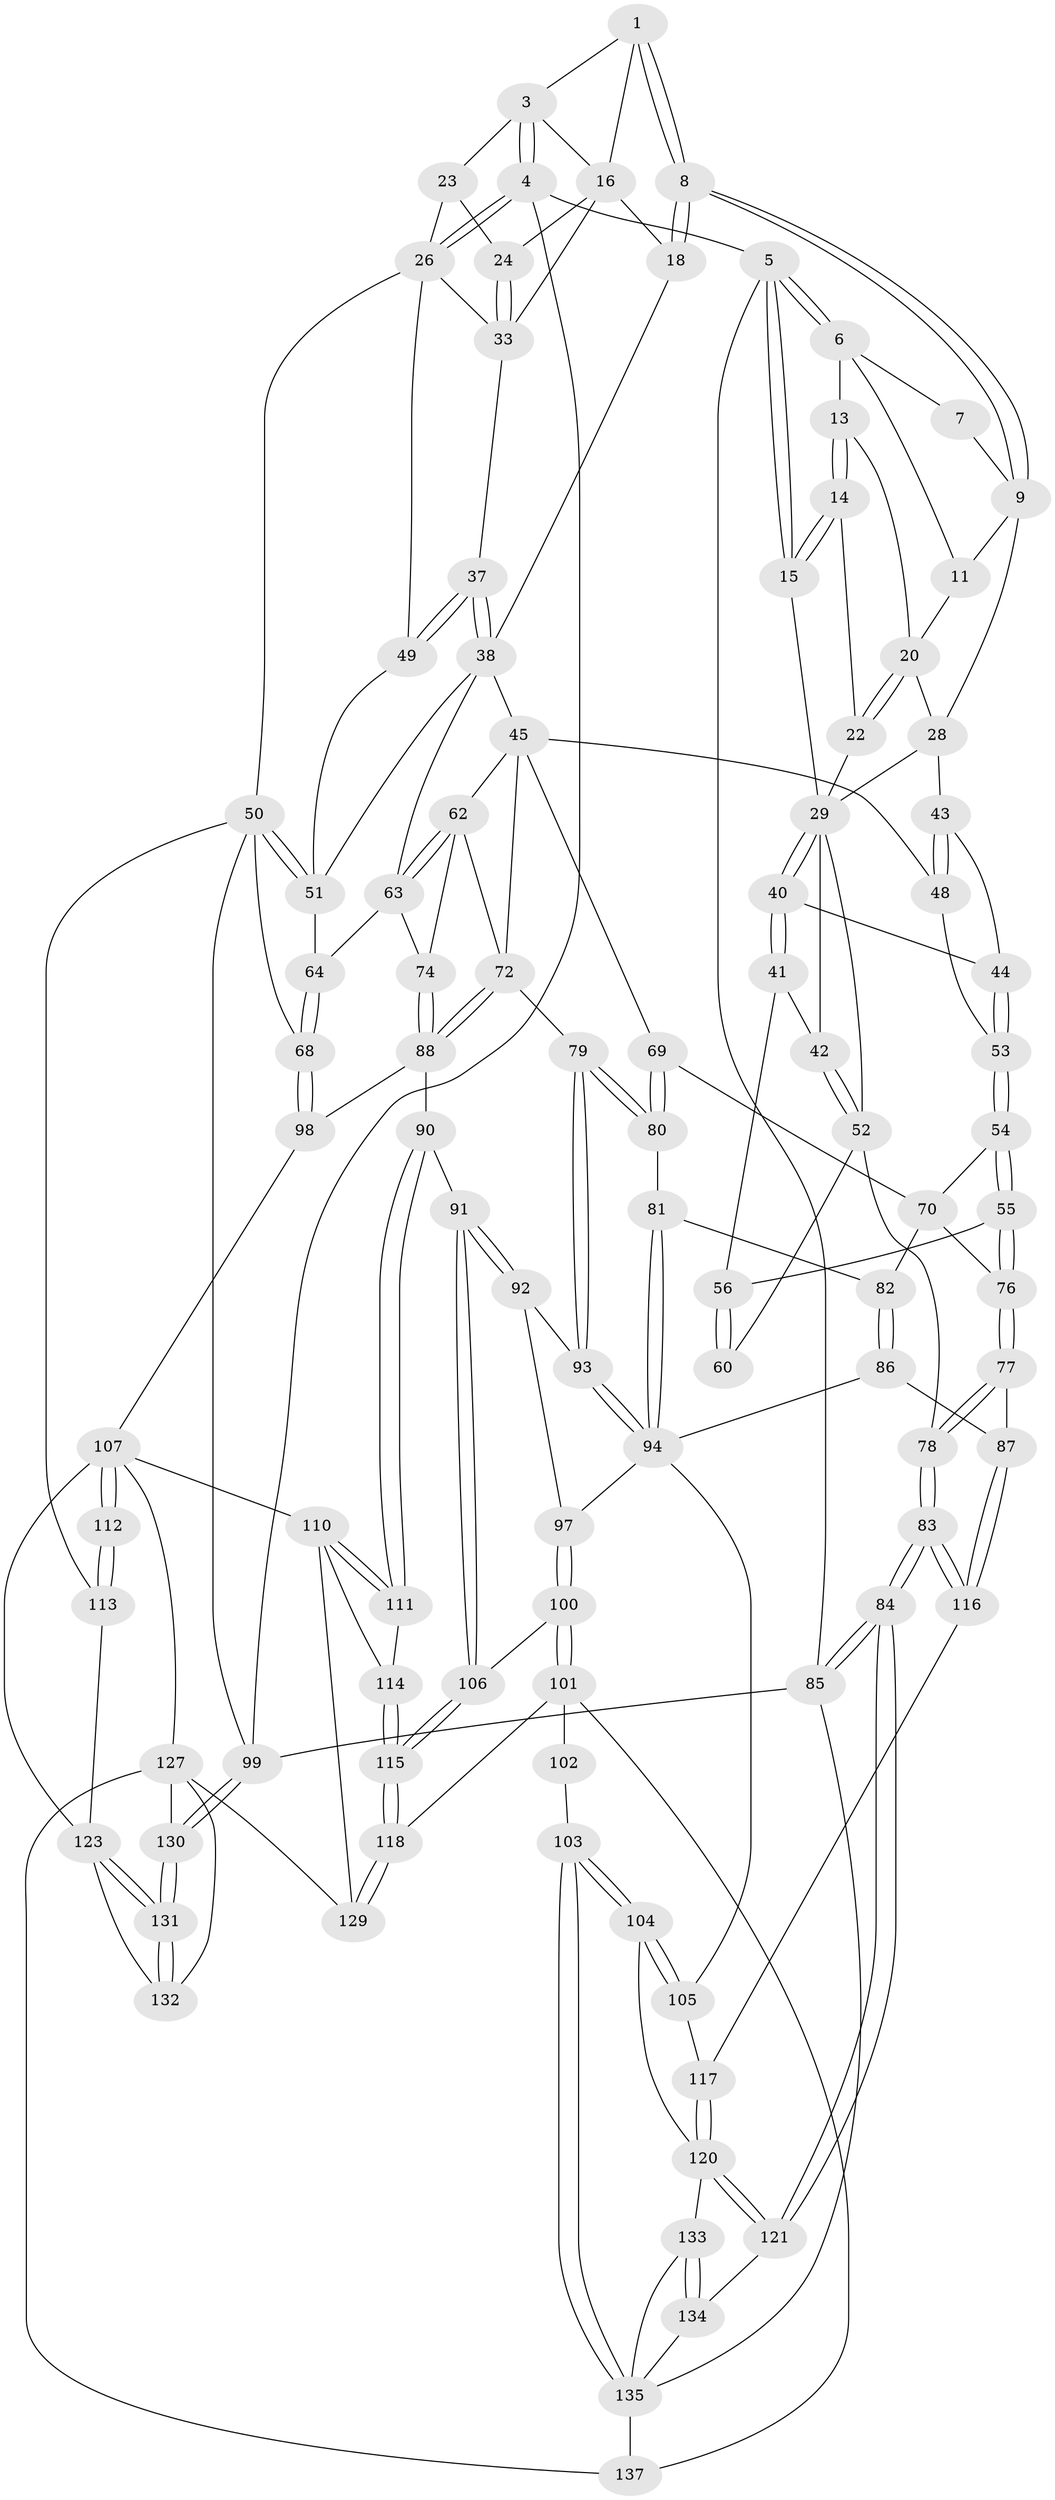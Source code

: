 // original degree distribution, {3: 0.014285714285714285, 4: 0.2642857142857143, 5: 0.4714285714285714, 6: 0.25}
// Generated by graph-tools (version 1.1) at 2025/21/03/04/25 18:21:38]
// undirected, 98 vertices, 230 edges
graph export_dot {
graph [start="1"]
  node [color=gray90,style=filled];
  1 [pos="+0.5900872472173032+0",super="+2"];
  3 [pos="+1+0",super="+19"];
  4 [pos="+1+0"];
  5 [pos="+0+0"];
  6 [pos="+0.19574841607918417+0",super="+12"];
  7 [pos="+0.4036963559709832+0"];
  8 [pos="+0.5347117583460651+0.17911790143139916"];
  9 [pos="+0.4763257107889732+0.16468258111297393",super="+10"];
  11 [pos="+0.34246794235696276+0.07605757184716737"];
  13 [pos="+0.20065642934746886+0.03751793093200077"];
  14 [pos="+0.09061481324627423+0.07911455547986951"];
  15 [pos="+0+0"];
  16 [pos="+0.7602868828740993+0.005344961060142878",super="+17"];
  18 [pos="+0.5590271825827636+0.20123013130323747"];
  20 [pos="+0.2017905915036768+0.03934922634784281",super="+21"];
  22 [pos="+0.12221315390643485+0.1825695930163095"];
  23 [pos="+0.8968524951872265+0.11616690089815013"];
  24 [pos="+0.8363848453012428+0.1401248524906254"];
  26 [pos="+1+0.1797316270453823",super="+27"];
  28 [pos="+0.24450005806605896+0.11908504677190969",super="+31"];
  29 [pos="+0.20841651602098904+0.2038465349300048",super="+30"];
  33 [pos="+0.9062120002045849+0.23835267959365933",super="+36"];
  37 [pos="+0.8118751726861783+0.31113648702358276"];
  38 [pos="+0.8104410263898972+0.3139420161253144",super="+59+39"];
  40 [pos="+0.24616529867138867+0.264237724444733"];
  41 [pos="+0.1471851356161003+0.3283266185169601"];
  42 [pos="+0.11518382948709545+0.29620559535415464"];
  43 [pos="+0.3708091146450176+0.21665161505401379"];
  44 [pos="+0.26801056550506436+0.27454972091517615"];
  45 [pos="+0.5615350938589239+0.28546134991894956",super="+46"];
  48 [pos="+0.38023030428065746+0.3757637444218304"];
  49 [pos="+0.9301840762967271+0.32841350562554333"];
  50 [pos="+1+0.47027215401739697",super="+66"];
  51 [pos="+0.9330000558903705+0.33896647044646044",super="+58"];
  52 [pos="+0+0.4030433173207844",super="+61"];
  53 [pos="+0.28216123336796956+0.3237924035918167"];
  54 [pos="+0.24571069034026902+0.40556702725854643"];
  55 [pos="+0.19279733196316637+0.43585417599029086"];
  56 [pos="+0.169780258816575+0.4056287569569837",super="+57"];
  60 [pos="+0+0.40560512602793397"];
  62 [pos="+0.5663943619207763+0.29066771335826636",super="+71"];
  63 [pos="+0.7643378095944597+0.38481568480808676",super="+65"];
  64 [pos="+0.9032447252608206+0.5128650029265225"];
  68 [pos="+1+0.6140095969896058"];
  69 [pos="+0.41562341595935803+0.43198603028102933"];
  70 [pos="+0.3105398092271387+0.44261808504298644",super="+75"];
  72 [pos="+0.5902452511525431+0.5106848248130305",super="+73"];
  74 [pos="+0.7179814632015444+0.5425881635313223"];
  76 [pos="+0.1916619086918415+0.440578863599108"];
  77 [pos="+0.13456380263181011+0.5293048240987979"];
  78 [pos="+0+0.5051465661114652"];
  79 [pos="+0.522685208004027+0.5479594467535991"];
  80 [pos="+0.406468064342834+0.49801252474450586"];
  81 [pos="+0.40079632968967577+0.5111118746543498"];
  82 [pos="+0.29221374633868114+0.5375190951870608"];
  83 [pos="+0+0.7188832776599235"];
  84 [pos="+0+0.8165328069905229"];
  85 [pos="+0+1"];
  86 [pos="+0.24126772605651312+0.6268354611540489"];
  87 [pos="+0.20761454621648698+0.624172857374316"];
  88 [pos="+0.7082372688037964+0.5555032878622024",super="+89"];
  90 [pos="+0.6490631000734645+0.6318429261836219"];
  91 [pos="+0.5943561192139053+0.6500724718276528"];
  92 [pos="+0.5378362897267016+0.5913461006166961"];
  93 [pos="+0.5214926082831558+0.556882995342705"];
  94 [pos="+0.41455638537907863+0.6117588357322807",super="+95"];
  97 [pos="+0.43186831274106985+0.6493260041524374"];
  98 [pos="+0.7476676108611647+0.6461754480205855"];
  99 [pos="+1+1"];
  100 [pos="+0.4929037548954467+0.7153797674337592"];
  101 [pos="+0.4870194196687032+0.7397540512833122",super="+119"];
  102 [pos="+0.3810176046276963+0.8299529333340608"];
  103 [pos="+0.3653901765989006+0.8323416058515355"];
  104 [pos="+0.3158762114278773+0.774756000234865"];
  105 [pos="+0.3123858398089044+0.7673301746592807"];
  106 [pos="+0.5581264828246854+0.6872233747205719"];
  107 [pos="+0.7530986411134074+0.6568896236168239",super="+108"];
  110 [pos="+0.7391192494510002+0.7878276317104601",super="+122"];
  111 [pos="+0.6553937718832585+0.67064250988333"];
  112 [pos="+0.9513523530165358+0.7315344494758907"];
  113 [pos="+0.9568473727807979+0.7321182316405866"];
  114 [pos="+0.6567545452992479+0.7915620400887"];
  115 [pos="+0.633045602487997+0.8028374665036548"];
  116 [pos="+0.12264422520876014+0.720858231890307"];
  117 [pos="+0.15519328696006826+0.7776857959232607"];
  118 [pos="+0.5984134741403851+0.846987709100812"];
  120 [pos="+0.1579456952753171+0.8176037974790008",super="+126"];
  121 [pos="+0.04714637902844828+0.8970729962791123"];
  123 [pos="+0.9439201081928011+0.7518928886930624",super="+124"];
  127 [pos="+0.7781313784722667+0.9363478296349376",super="+128"];
  129 [pos="+0.7206583068826862+0.9373227003601017"];
  130 [pos="+1+1"];
  131 [pos="+0.936511264248024+0.9700854407376254"];
  132 [pos="+0.8832710497007545+0.9350492926531675"];
  133 [pos="+0.20545169523349205+0.8965861627230706"];
  134 [pos="+0.1420972030621788+0.9799085282132854"];
  135 [pos="+0.3282261577475933+0.9166208171902459",super="+138"];
  137 [pos="+0.5283575265639332+1"];
  1 -- 8;
  1 -- 8;
  1 -- 16;
  1 -- 3;
  3 -- 4;
  3 -- 4;
  3 -- 16;
  3 -- 23;
  4 -- 5;
  4 -- 26;
  4 -- 26;
  4 -- 99;
  5 -- 6;
  5 -- 6;
  5 -- 15;
  5 -- 15;
  5 -- 85;
  6 -- 7;
  6 -- 11;
  6 -- 13;
  7 -- 9;
  8 -- 9;
  8 -- 9;
  8 -- 18;
  8 -- 18;
  9 -- 11;
  9 -- 28;
  11 -- 20;
  13 -- 14;
  13 -- 14;
  13 -- 20;
  14 -- 15;
  14 -- 15;
  14 -- 22;
  15 -- 29;
  16 -- 24;
  16 -- 18;
  16 -- 33;
  18 -- 38;
  20 -- 22;
  20 -- 22;
  20 -- 28;
  22 -- 29;
  23 -- 24;
  23 -- 26;
  24 -- 33;
  24 -- 33;
  26 -- 50;
  26 -- 33;
  26 -- 49;
  28 -- 29;
  28 -- 43;
  29 -- 40;
  29 -- 40;
  29 -- 52;
  29 -- 42;
  33 -- 37;
  37 -- 38;
  37 -- 38;
  37 -- 49;
  37 -- 49;
  38 -- 63;
  38 -- 45;
  38 -- 51;
  40 -- 41;
  40 -- 41;
  40 -- 44;
  41 -- 42;
  41 -- 56;
  42 -- 52;
  42 -- 52;
  43 -- 44;
  43 -- 48;
  43 -- 48;
  44 -- 53;
  44 -- 53;
  45 -- 62;
  45 -- 48;
  45 -- 72;
  45 -- 69;
  48 -- 53;
  49 -- 51;
  50 -- 51;
  50 -- 51;
  50 -- 113;
  50 -- 99;
  50 -- 68;
  51 -- 64;
  52 -- 78;
  52 -- 60;
  53 -- 54;
  53 -- 54;
  54 -- 55;
  54 -- 55;
  54 -- 70;
  55 -- 56;
  55 -- 76;
  55 -- 76;
  56 -- 60 [weight=2];
  56 -- 60;
  62 -- 63;
  62 -- 63;
  62 -- 72;
  62 -- 74;
  63 -- 64;
  63 -- 74;
  64 -- 68;
  64 -- 68;
  68 -- 98;
  68 -- 98;
  69 -- 70;
  69 -- 80;
  69 -- 80;
  70 -- 82;
  70 -- 76;
  72 -- 88;
  72 -- 88;
  72 -- 79;
  74 -- 88;
  74 -- 88;
  76 -- 77;
  76 -- 77;
  77 -- 78;
  77 -- 78;
  77 -- 87;
  78 -- 83;
  78 -- 83;
  79 -- 80;
  79 -- 80;
  79 -- 93;
  79 -- 93;
  80 -- 81;
  81 -- 82;
  81 -- 94;
  81 -- 94;
  82 -- 86;
  82 -- 86;
  83 -- 84;
  83 -- 84;
  83 -- 116;
  83 -- 116;
  84 -- 85;
  84 -- 85;
  84 -- 121;
  84 -- 121;
  85 -- 99;
  85 -- 135;
  86 -- 87;
  86 -- 94;
  87 -- 116;
  87 -- 116;
  88 -- 90;
  88 -- 98;
  90 -- 91;
  90 -- 111;
  90 -- 111;
  91 -- 92;
  91 -- 92;
  91 -- 106;
  91 -- 106;
  92 -- 93;
  92 -- 97;
  93 -- 94;
  93 -- 94;
  94 -- 105;
  94 -- 97;
  97 -- 100;
  97 -- 100;
  98 -- 107;
  99 -- 130;
  99 -- 130;
  100 -- 101;
  100 -- 101;
  100 -- 106;
  101 -- 102 [weight=2];
  101 -- 137;
  101 -- 118;
  102 -- 103;
  103 -- 104;
  103 -- 104;
  103 -- 135;
  103 -- 135;
  104 -- 105;
  104 -- 105;
  104 -- 120;
  105 -- 117;
  106 -- 115;
  106 -- 115;
  107 -- 112 [weight=2];
  107 -- 112;
  107 -- 123;
  107 -- 110;
  107 -- 127;
  110 -- 111;
  110 -- 111;
  110 -- 129;
  110 -- 114;
  111 -- 114;
  112 -- 113;
  112 -- 113;
  113 -- 123;
  114 -- 115;
  114 -- 115;
  115 -- 118;
  115 -- 118;
  116 -- 117;
  117 -- 120;
  117 -- 120;
  118 -- 129;
  118 -- 129;
  120 -- 121;
  120 -- 121;
  120 -- 133;
  121 -- 134;
  123 -- 131;
  123 -- 131;
  123 -- 132;
  127 -- 132;
  127 -- 129;
  127 -- 137;
  127 -- 130;
  130 -- 131;
  130 -- 131;
  131 -- 132;
  131 -- 132;
  133 -- 134;
  133 -- 134;
  133 -- 135;
  134 -- 135;
  135 -- 137;
}
